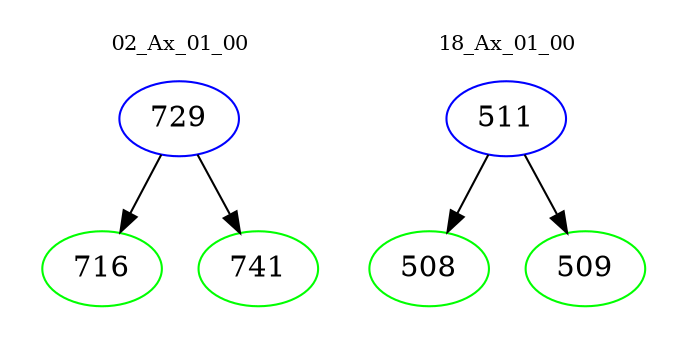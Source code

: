digraph{
subgraph cluster_0 {
color = white
label = "02_Ax_01_00";
fontsize=10;
T0_729 [label="729", color="blue"]
T0_729 -> T0_716 [color="black"]
T0_716 [label="716", color="green"]
T0_729 -> T0_741 [color="black"]
T0_741 [label="741", color="green"]
}
subgraph cluster_1 {
color = white
label = "18_Ax_01_00";
fontsize=10;
T1_511 [label="511", color="blue"]
T1_511 -> T1_508 [color="black"]
T1_508 [label="508", color="green"]
T1_511 -> T1_509 [color="black"]
T1_509 [label="509", color="green"]
}
}
